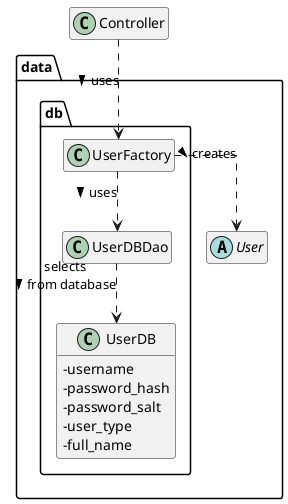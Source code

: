 @startuml

skinparam ClassAttributeIconSize 0
'skinparam groupInheritance 2
skinparam linetype ortho
hide empty members

package data #FFFFFF {
    abstract class User

    package db #FFFFFF {
        class UserDB {
            - username
            - password_hash
            - password_salt
            - user_type
            - full_name
        }

        class UserDBDao

        class UserFactory
    }

}



Controller ..> UserFactory: uses >
UserFactory ..> User: creates >
UserFactory ..> UserDBDao: uses >
UserDBDao ..> UserDB: selects\nfrom database >

@enduml